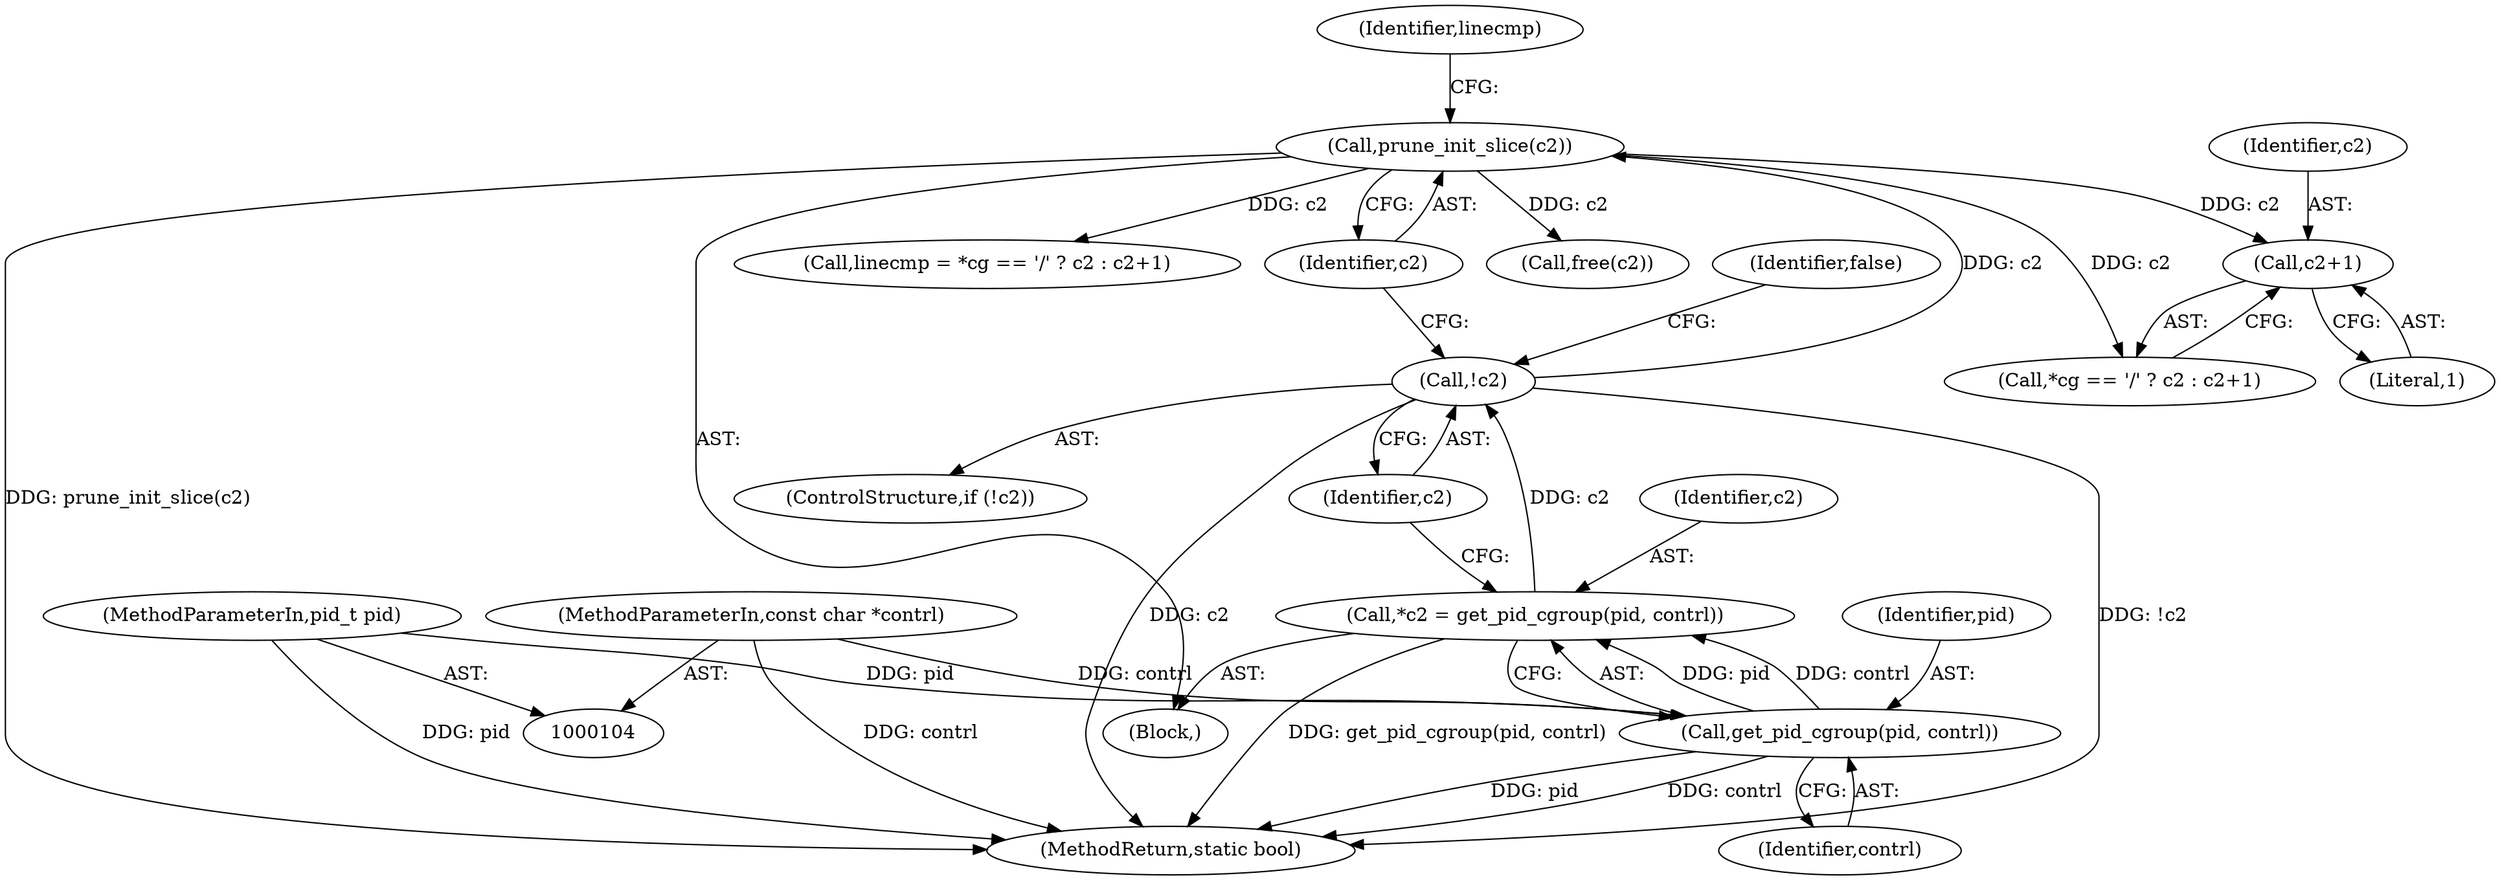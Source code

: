 digraph "0_lxcfs_a8b6c3e0537e90fba3c55910fd1b7229d54a60a7@pointer" {
"1000136" [label="(Call,c2+1)"];
"1000126" [label="(Call,prune_init_slice(c2))"];
"1000122" [label="(Call,!c2)"];
"1000115" [label="(Call,*c2 = get_pid_cgroup(pid, contrl))"];
"1000117" [label="(Call,get_pid_cgroup(pid, contrl))"];
"1000105" [label="(MethodParameterIn,pid_t pid)"];
"1000106" [label="(MethodParameterIn,const char *contrl)"];
"1000166" [label="(MethodReturn,static bool)"];
"1000119" [label="(Identifier,contrl)"];
"1000138" [label="(Literal,1)"];
"1000129" [label="(Identifier,linecmp)"];
"1000128" [label="(Call,linecmp = *cg == '/' ? c2 : c2+1)"];
"1000116" [label="(Identifier,c2)"];
"1000115" [label="(Call,*c2 = get_pid_cgroup(pid, contrl))"];
"1000127" [label="(Identifier,c2)"];
"1000162" [label="(Call,free(c2))"];
"1000122" [label="(Call,!c2)"];
"1000130" [label="(Call,*cg == '/' ? c2 : c2+1)"];
"1000136" [label="(Call,c2+1)"];
"1000109" [label="(Block,)"];
"1000125" [label="(Identifier,false)"];
"1000121" [label="(ControlStructure,if (!c2))"];
"1000126" [label="(Call,prune_init_slice(c2))"];
"1000105" [label="(MethodParameterIn,pid_t pid)"];
"1000106" [label="(MethodParameterIn,const char *contrl)"];
"1000118" [label="(Identifier,pid)"];
"1000137" [label="(Identifier,c2)"];
"1000123" [label="(Identifier,c2)"];
"1000117" [label="(Call,get_pid_cgroup(pid, contrl))"];
"1000136" -> "1000130"  [label="AST: "];
"1000136" -> "1000138"  [label="CFG: "];
"1000137" -> "1000136"  [label="AST: "];
"1000138" -> "1000136"  [label="AST: "];
"1000130" -> "1000136"  [label="CFG: "];
"1000126" -> "1000136"  [label="DDG: c2"];
"1000126" -> "1000109"  [label="AST: "];
"1000126" -> "1000127"  [label="CFG: "];
"1000127" -> "1000126"  [label="AST: "];
"1000129" -> "1000126"  [label="CFG: "];
"1000126" -> "1000166"  [label="DDG: prune_init_slice(c2)"];
"1000122" -> "1000126"  [label="DDG: c2"];
"1000126" -> "1000128"  [label="DDG: c2"];
"1000126" -> "1000130"  [label="DDG: c2"];
"1000126" -> "1000162"  [label="DDG: c2"];
"1000122" -> "1000121"  [label="AST: "];
"1000122" -> "1000123"  [label="CFG: "];
"1000123" -> "1000122"  [label="AST: "];
"1000125" -> "1000122"  [label="CFG: "];
"1000127" -> "1000122"  [label="CFG: "];
"1000122" -> "1000166"  [label="DDG: c2"];
"1000122" -> "1000166"  [label="DDG: !c2"];
"1000115" -> "1000122"  [label="DDG: c2"];
"1000115" -> "1000109"  [label="AST: "];
"1000115" -> "1000117"  [label="CFG: "];
"1000116" -> "1000115"  [label="AST: "];
"1000117" -> "1000115"  [label="AST: "];
"1000123" -> "1000115"  [label="CFG: "];
"1000115" -> "1000166"  [label="DDG: get_pid_cgroup(pid, contrl)"];
"1000117" -> "1000115"  [label="DDG: pid"];
"1000117" -> "1000115"  [label="DDG: contrl"];
"1000117" -> "1000119"  [label="CFG: "];
"1000118" -> "1000117"  [label="AST: "];
"1000119" -> "1000117"  [label="AST: "];
"1000117" -> "1000166"  [label="DDG: pid"];
"1000117" -> "1000166"  [label="DDG: contrl"];
"1000105" -> "1000117"  [label="DDG: pid"];
"1000106" -> "1000117"  [label="DDG: contrl"];
"1000105" -> "1000104"  [label="AST: "];
"1000105" -> "1000166"  [label="DDG: pid"];
"1000106" -> "1000104"  [label="AST: "];
"1000106" -> "1000166"  [label="DDG: contrl"];
}

